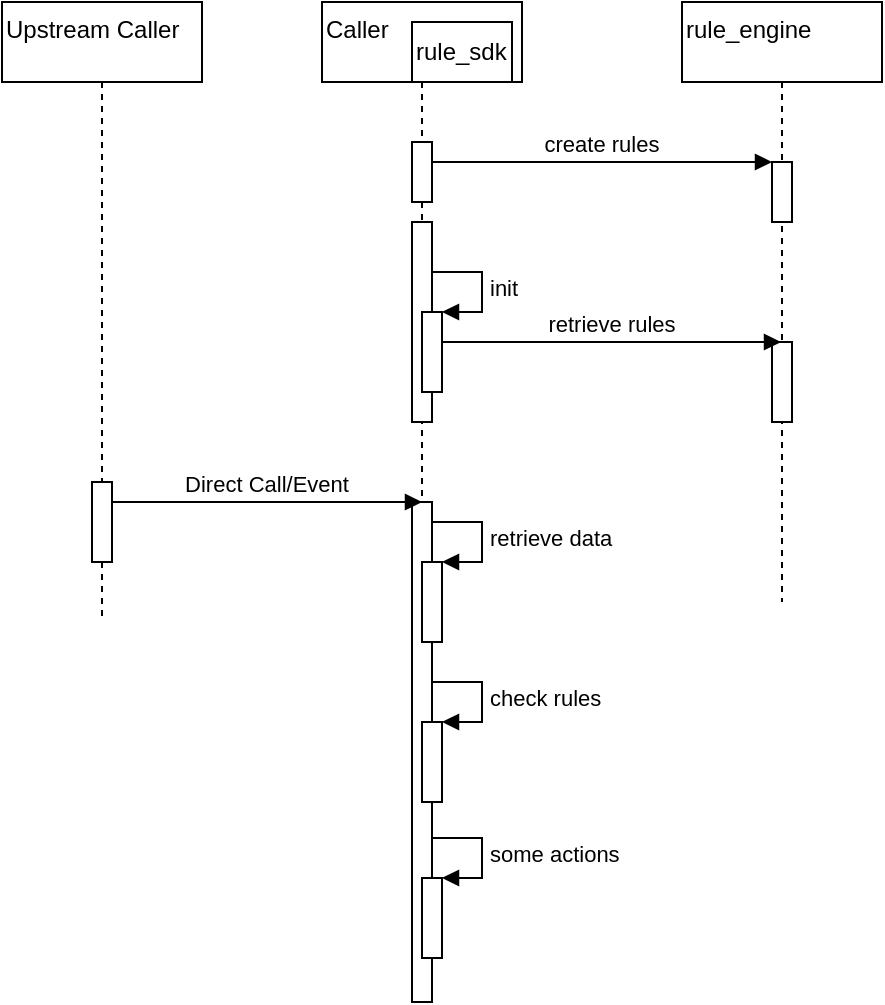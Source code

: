 <mxfile version="13.9.2" type="github">
  <diagram id="kgpKYQtTHZ0yAKxKKP6v" name="Page-1">
    <mxGraphModel dx="1426" dy="803" grid="1" gridSize="10" guides="1" tooltips="1" connect="1" arrows="1" fold="1" page="1" pageScale="1" pageWidth="850" pageHeight="1100" math="0" shadow="0">
      <root>
        <mxCell id="0" />
        <mxCell id="1" parent="0" />
        <mxCell id="3nuBFxr9cyL0pnOWT2aG-1" value="Caller" style="shape=umlLifeline;perimeter=lifelinePerimeter;container=1;collapsible=0;recursiveResize=0;rounded=0;shadow=0;strokeWidth=1;align=left;verticalAlign=top;" parent="1" vertex="1">
          <mxGeometry x="320" y="90" width="100" height="500" as="geometry" />
        </mxCell>
        <mxCell id="3nuBFxr9cyL0pnOWT2aG-2" value="" style="points=[];perimeter=orthogonalPerimeter;rounded=0;shadow=0;strokeWidth=1;" parent="3nuBFxr9cyL0pnOWT2aG-1" vertex="1">
          <mxGeometry x="45" y="70" width="10" height="30" as="geometry" />
        </mxCell>
        <mxCell id="gB40epGpD8_g3JiQJvZ8-1" value="rule_sdk" style="rounded=0;whiteSpace=wrap;html=1;align=left;" vertex="1" parent="3nuBFxr9cyL0pnOWT2aG-1">
          <mxGeometry x="45" y="10" width="50" height="30" as="geometry" />
        </mxCell>
        <mxCell id="gB40epGpD8_g3JiQJvZ8-14" value="init" style="edgeStyle=orthogonalEdgeStyle;html=1;align=left;spacingLeft=2;endArrow=block;rounded=0;entryX=1;entryY=0;" edge="1" target="gB40epGpD8_g3JiQJvZ8-13" parent="3nuBFxr9cyL0pnOWT2aG-1">
          <mxGeometry relative="1" as="geometry">
            <mxPoint x="55" y="135" as="sourcePoint" />
            <Array as="points">
              <mxPoint x="80" y="135" />
            </Array>
          </mxGeometry>
        </mxCell>
        <mxCell id="gB40epGpD8_g3JiQJvZ8-18" value="" style="points=[];perimeter=orthogonalPerimeter;rounded=0;shadow=0;strokeWidth=1;" vertex="1" parent="3nuBFxr9cyL0pnOWT2aG-1">
          <mxGeometry x="45" y="110" width="10" height="100" as="geometry" />
        </mxCell>
        <mxCell id="gB40epGpD8_g3JiQJvZ8-13" value="" style="html=1;points=[];perimeter=orthogonalPerimeter;align=left;" vertex="1" parent="3nuBFxr9cyL0pnOWT2aG-1">
          <mxGeometry x="50" y="155" width="10" height="40" as="geometry" />
        </mxCell>
        <mxCell id="gB40epGpD8_g3JiQJvZ8-25" value="" style="points=[];perimeter=orthogonalPerimeter;rounded=0;shadow=0;strokeWidth=1;" vertex="1" parent="3nuBFxr9cyL0pnOWT2aG-1">
          <mxGeometry x="45" y="250" width="10" height="250" as="geometry" />
        </mxCell>
        <mxCell id="gB40epGpD8_g3JiQJvZ8-27" value="" style="html=1;points=[];perimeter=orthogonalPerimeter;align=left;" vertex="1" parent="3nuBFxr9cyL0pnOWT2aG-1">
          <mxGeometry x="50" y="280" width="10" height="40" as="geometry" />
        </mxCell>
        <mxCell id="gB40epGpD8_g3JiQJvZ8-28" value="retrieve data" style="edgeStyle=orthogonalEdgeStyle;html=1;align=left;spacingLeft=2;endArrow=block;rounded=0;entryX=1;entryY=0;" edge="1" target="gB40epGpD8_g3JiQJvZ8-27" parent="3nuBFxr9cyL0pnOWT2aG-1">
          <mxGeometry relative="1" as="geometry">
            <mxPoint x="55" y="260" as="sourcePoint" />
            <Array as="points">
              <mxPoint x="80" y="260" />
            </Array>
          </mxGeometry>
        </mxCell>
        <mxCell id="gB40epGpD8_g3JiQJvZ8-32" value="" style="html=1;points=[];perimeter=orthogonalPerimeter;align=left;" vertex="1" parent="3nuBFxr9cyL0pnOWT2aG-1">
          <mxGeometry x="50" y="360" width="10" height="40" as="geometry" />
        </mxCell>
        <mxCell id="gB40epGpD8_g3JiQJvZ8-33" value="check rules" style="edgeStyle=orthogonalEdgeStyle;html=1;align=left;spacingLeft=2;endArrow=block;rounded=0;entryX=1;entryY=0;" edge="1" target="gB40epGpD8_g3JiQJvZ8-32" parent="3nuBFxr9cyL0pnOWT2aG-1">
          <mxGeometry relative="1" as="geometry">
            <mxPoint x="55" y="340" as="sourcePoint" />
            <Array as="points">
              <mxPoint x="80" y="340" />
            </Array>
          </mxGeometry>
        </mxCell>
        <mxCell id="gB40epGpD8_g3JiQJvZ8-34" value="" style="html=1;points=[];perimeter=orthogonalPerimeter;align=left;" vertex="1" parent="3nuBFxr9cyL0pnOWT2aG-1">
          <mxGeometry x="50" y="438" width="10" height="40" as="geometry" />
        </mxCell>
        <mxCell id="gB40epGpD8_g3JiQJvZ8-35" value="some actions" style="edgeStyle=orthogonalEdgeStyle;html=1;align=left;spacingLeft=2;endArrow=block;rounded=0;entryX=1;entryY=0;" edge="1" target="gB40epGpD8_g3JiQJvZ8-34" parent="3nuBFxr9cyL0pnOWT2aG-1">
          <mxGeometry relative="1" as="geometry">
            <mxPoint x="55" y="418" as="sourcePoint" />
            <Array as="points">
              <mxPoint x="80" y="418" />
            </Array>
          </mxGeometry>
        </mxCell>
        <mxCell id="3nuBFxr9cyL0pnOWT2aG-5" value="rule_engine" style="shape=umlLifeline;perimeter=lifelinePerimeter;container=1;collapsible=0;recursiveResize=0;rounded=0;shadow=0;strokeWidth=1;align=left;verticalAlign=top;" parent="1" vertex="1">
          <mxGeometry x="500" y="90" width="100" height="300" as="geometry" />
        </mxCell>
        <mxCell id="3nuBFxr9cyL0pnOWT2aG-6" value="" style="points=[];perimeter=orthogonalPerimeter;rounded=0;shadow=0;strokeWidth=1;" parent="3nuBFxr9cyL0pnOWT2aG-5" vertex="1">
          <mxGeometry x="45" y="80" width="10" height="30" as="geometry" />
        </mxCell>
        <mxCell id="gB40epGpD8_g3JiQJvZ8-17" value="" style="points=[];perimeter=orthogonalPerimeter;rounded=0;shadow=0;strokeWidth=1;" vertex="1" parent="3nuBFxr9cyL0pnOWT2aG-5">
          <mxGeometry x="45" y="170" width="10" height="40" as="geometry" />
        </mxCell>
        <mxCell id="3nuBFxr9cyL0pnOWT2aG-8" value="create rules" style="verticalAlign=bottom;endArrow=block;entryX=0;entryY=0;shadow=0;strokeWidth=1;" parent="1" source="3nuBFxr9cyL0pnOWT2aG-2" target="3nuBFxr9cyL0pnOWT2aG-6" edge="1">
          <mxGeometry relative="1" as="geometry">
            <mxPoint x="475" y="170" as="sourcePoint" />
          </mxGeometry>
        </mxCell>
        <mxCell id="gB40epGpD8_g3JiQJvZ8-15" value="retrieve rules" style="verticalAlign=bottom;endArrow=block;shadow=0;strokeWidth=1;" edge="1" parent="1" target="3nuBFxr9cyL0pnOWT2aG-5">
          <mxGeometry relative="1" as="geometry">
            <mxPoint x="380" y="260.0" as="sourcePoint" />
            <mxPoint x="540" y="260" as="targetPoint" />
          </mxGeometry>
        </mxCell>
        <mxCell id="gB40epGpD8_g3JiQJvZ8-19" value="Upstream Caller" style="shape=umlLifeline;perimeter=lifelinePerimeter;container=1;collapsible=0;recursiveResize=0;rounded=0;shadow=0;strokeWidth=1;align=left;verticalAlign=top;" vertex="1" parent="1">
          <mxGeometry x="160" y="90" width="100" height="310" as="geometry" />
        </mxCell>
        <mxCell id="gB40epGpD8_g3JiQJvZ8-23" value="" style="points=[];perimeter=orthogonalPerimeter;rounded=0;shadow=0;strokeWidth=1;" vertex="1" parent="gB40epGpD8_g3JiQJvZ8-19">
          <mxGeometry x="45" y="240" width="10" height="40" as="geometry" />
        </mxCell>
        <mxCell id="gB40epGpD8_g3JiQJvZ8-26" value="Direct Call/Event" style="verticalAlign=bottom;endArrow=block;shadow=0;strokeWidth=1;" edge="1" parent="1">
          <mxGeometry relative="1" as="geometry">
            <mxPoint x="215" y="340" as="sourcePoint" />
            <mxPoint x="370" y="340" as="targetPoint" />
          </mxGeometry>
        </mxCell>
      </root>
    </mxGraphModel>
  </diagram>
</mxfile>
